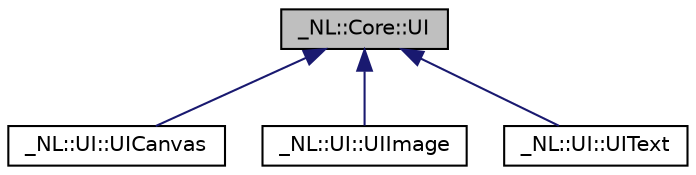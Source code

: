 digraph "_NL::Core::UI"
{
  edge [fontname="Helvetica",fontsize="10",labelfontname="Helvetica",labelfontsize="10"];
  node [fontname="Helvetica",fontsize="10",shape=record];
  Node0 [label="_NL::Core::UI",height=0.2,width=0.4,color="black", fillcolor="grey75", style="filled", fontcolor="black"];
  Node0 -> Node1 [dir="back",color="midnightblue",fontsize="10",style="solid",fontname="Helvetica"];
  Node1 [label="_NL::UI::UICanvas",height=0.2,width=0.4,color="black", fillcolor="white", style="filled",URL="$class___n_l_1_1_u_i_1_1_u_i_canvas.html"];
  Node0 -> Node2 [dir="back",color="midnightblue",fontsize="10",style="solid",fontname="Helvetica"];
  Node2 [label="_NL::UI::UIImage",height=0.2,width=0.4,color="black", fillcolor="white", style="filled",URL="$class___n_l_1_1_u_i_1_1_u_i_image.html"];
  Node0 -> Node3 [dir="back",color="midnightblue",fontsize="10",style="solid",fontname="Helvetica"];
  Node3 [label="_NL::UI::UIText",height=0.2,width=0.4,color="black", fillcolor="white", style="filled",URL="$class___n_l_1_1_u_i_1_1_u_i_text.html"];
}
